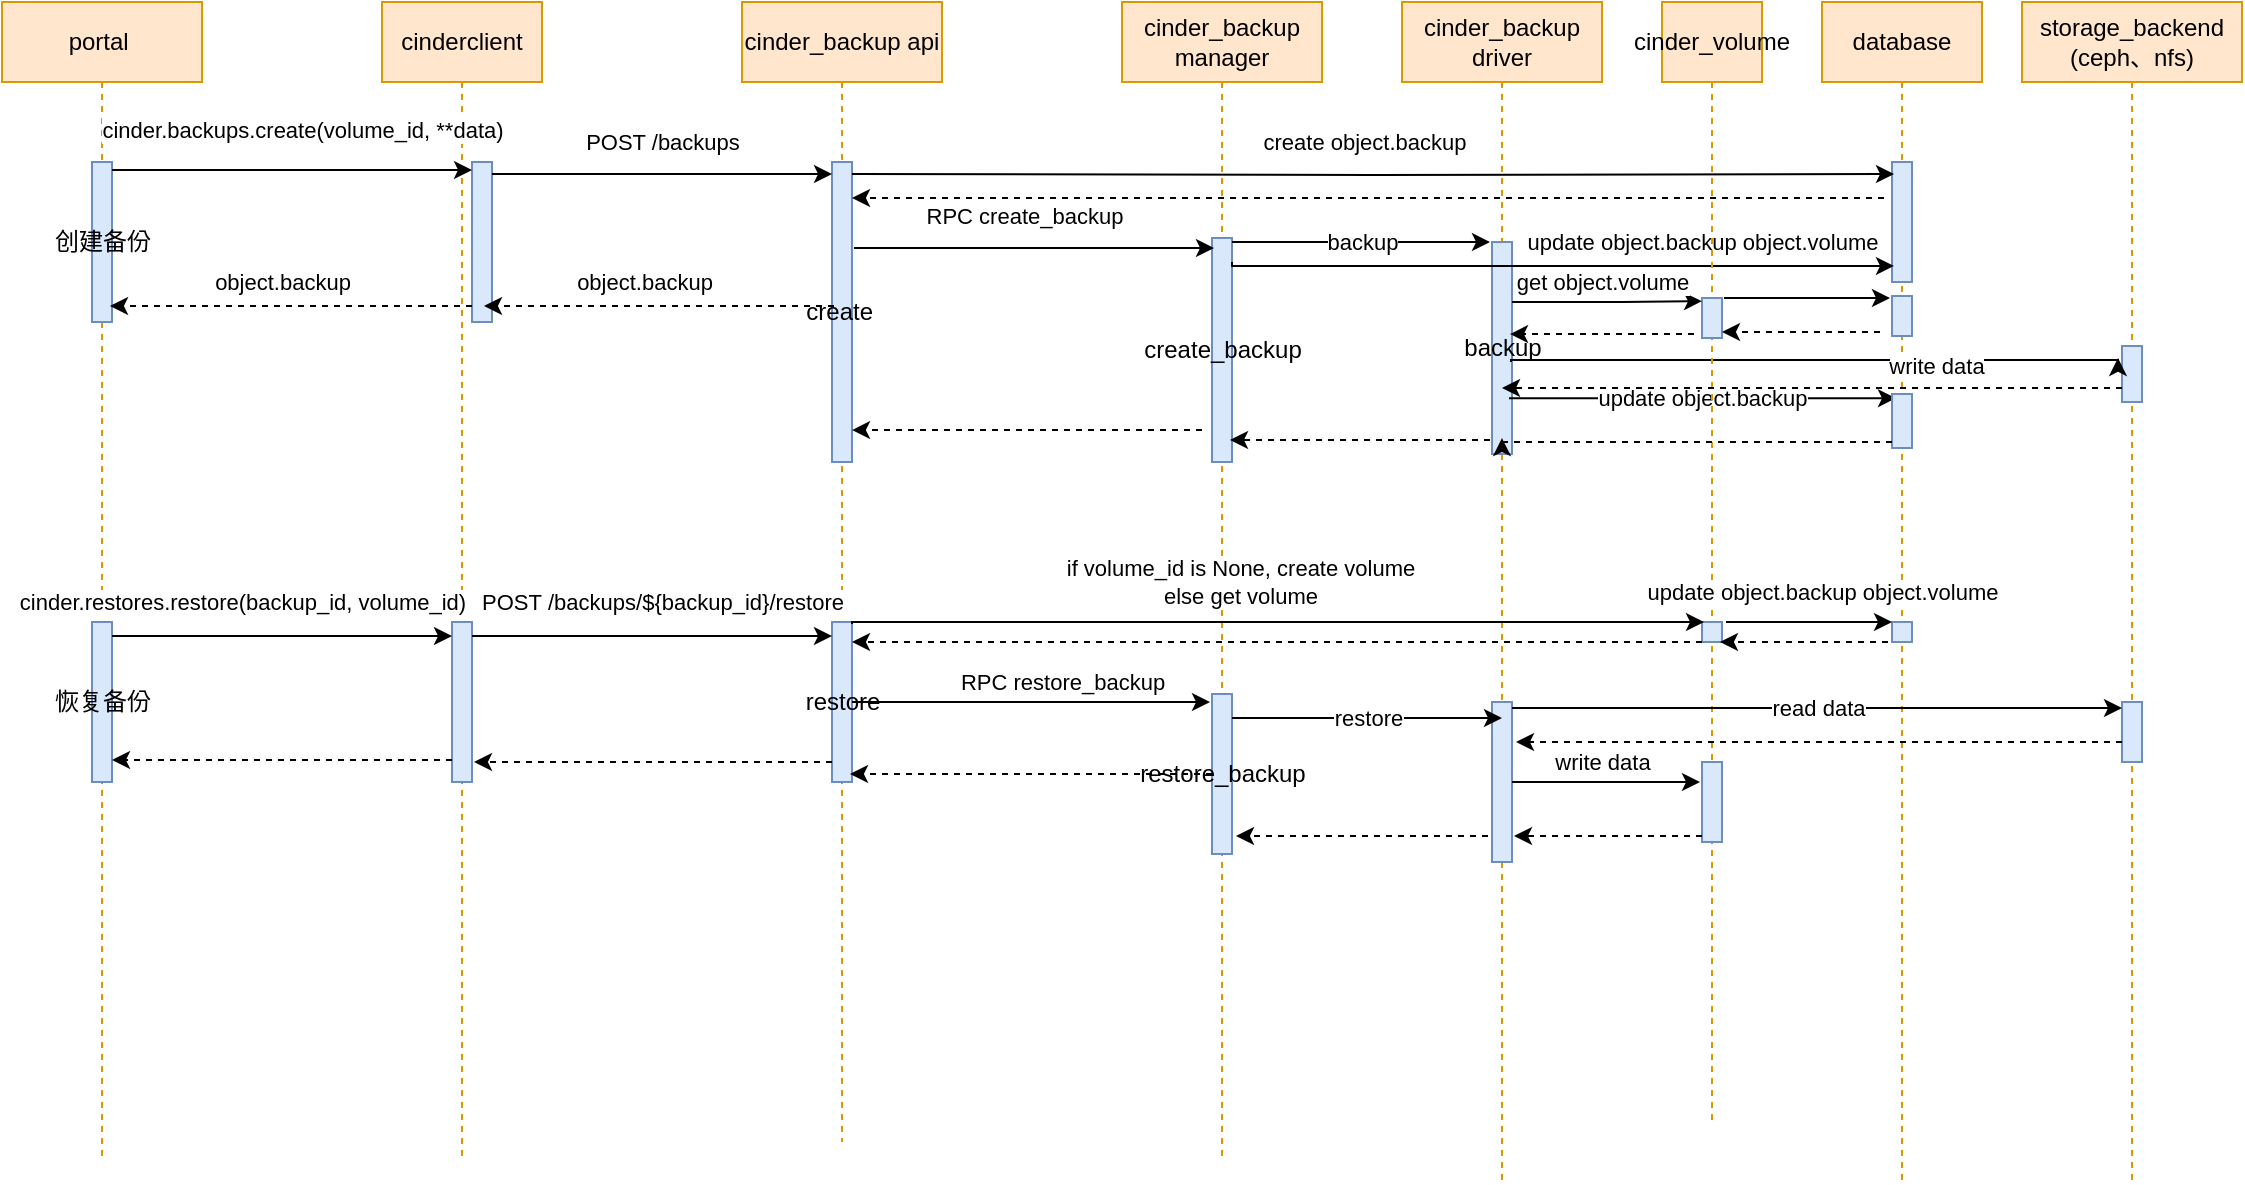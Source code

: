 <mxfile version="20.1.1" type="github">
  <diagram id="5ps31W_fSeImCxD2thCh" name="Page-1">
    <mxGraphModel dx="1360" dy="802" grid="1" gridSize="10" guides="1" tooltips="1" connect="1" arrows="1" fold="1" page="1" pageScale="1" pageWidth="827" pageHeight="1169" math="0" shadow="0">
      <root>
        <mxCell id="0" />
        <mxCell id="1" parent="0" />
        <mxCell id="HGHpCyZl_hRlV_seGQvt-1" value="cinder_backup api" style="shape=umlLifeline;perimeter=lifelinePerimeter;whiteSpace=wrap;html=1;container=1;collapsible=0;recursiveResize=0;outlineConnect=0;fillColor=#ffe6cc;strokeColor=#d79b00;" parent="1" vertex="1">
          <mxGeometry x="420" y="80" width="100" height="570" as="geometry" />
        </mxCell>
        <mxCell id="HGHpCyZl_hRlV_seGQvt-4" value="create&amp;nbsp;" style="html=1;points=[];perimeter=orthogonalPerimeter;fillColor=#dae8fc;strokeColor=#6c8ebf;" parent="HGHpCyZl_hRlV_seGQvt-1" vertex="1">
          <mxGeometry x="45" y="80" width="10" height="150" as="geometry" />
        </mxCell>
        <mxCell id="HGHpCyZl_hRlV_seGQvt-47" value="restore" style="html=1;points=[];perimeter=orthogonalPerimeter;fillColor=#dae8fc;strokeColor=#6c8ebf;" parent="HGHpCyZl_hRlV_seGQvt-1" vertex="1">
          <mxGeometry x="45" y="310" width="10" height="80" as="geometry" />
        </mxCell>
        <mxCell id="HGHpCyZl_hRlV_seGQvt-2" value="cinder_backup manager" style="shape=umlLifeline;perimeter=lifelinePerimeter;whiteSpace=wrap;html=1;container=1;collapsible=0;recursiveResize=0;outlineConnect=0;fillColor=#ffe6cc;strokeColor=#d79b00;" parent="1" vertex="1">
          <mxGeometry x="610" y="80" width="100" height="580" as="geometry" />
        </mxCell>
        <mxCell id="HGHpCyZl_hRlV_seGQvt-5" value="create_backup" style="html=1;points=[];perimeter=orthogonalPerimeter;fillColor=#dae8fc;strokeColor=#6c8ebf;" parent="HGHpCyZl_hRlV_seGQvt-2" vertex="1">
          <mxGeometry x="45" y="118" width="10" height="112" as="geometry" />
        </mxCell>
        <mxCell id="HGHpCyZl_hRlV_seGQvt-48" value="restore_backup" style="html=1;points=[];perimeter=orthogonalPerimeter;fillColor=#dae8fc;strokeColor=#6c8ebf;" parent="HGHpCyZl_hRlV_seGQvt-2" vertex="1">
          <mxGeometry x="45" y="346" width="10" height="80" as="geometry" />
        </mxCell>
        <mxCell id="HGHpCyZl_hRlV_seGQvt-3" value="portal&amp;nbsp;" style="shape=umlLifeline;perimeter=lifelinePerimeter;whiteSpace=wrap;html=1;container=1;collapsible=0;recursiveResize=0;outlineConnect=0;fillColor=#ffe6cc;strokeColor=#d79b00;" parent="1" vertex="1">
          <mxGeometry x="50" y="80" width="100" height="580" as="geometry" />
        </mxCell>
        <mxCell id="HGHpCyZl_hRlV_seGQvt-10" value="创建备份" style="html=1;points=[];perimeter=orthogonalPerimeter;fillColor=#dae8fc;strokeColor=#6c8ebf;" parent="HGHpCyZl_hRlV_seGQvt-3" vertex="1">
          <mxGeometry x="45" y="80" width="10" height="80" as="geometry" />
        </mxCell>
        <mxCell id="HGHpCyZl_hRlV_seGQvt-43" value="恢复备份" style="html=1;points=[];perimeter=orthogonalPerimeter;fillColor=#dae8fc;strokeColor=#6c8ebf;" parent="HGHpCyZl_hRlV_seGQvt-3" vertex="1">
          <mxGeometry x="45" y="310" width="10" height="80" as="geometry" />
        </mxCell>
        <mxCell id="HGHpCyZl_hRlV_seGQvt-9" value="RPC create_backup" style="edgeStyle=orthogonalEdgeStyle;rounded=0;orthogonalLoop=1;jettySize=auto;html=1;" parent="1" edge="1">
          <mxGeometry x="-0.056" y="16" relative="1" as="geometry">
            <mxPoint x="476" y="203" as="sourcePoint" />
            <mxPoint x="656" y="203" as="targetPoint" />
            <mxPoint as="offset" />
          </mxGeometry>
        </mxCell>
        <mxCell id="HGHpCyZl_hRlV_seGQvt-12" value="cinderclient" style="shape=umlLifeline;perimeter=lifelinePerimeter;whiteSpace=wrap;html=1;container=1;collapsible=0;recursiveResize=0;outlineConnect=0;fillColor=#ffe6cc;strokeColor=#d79b00;" parent="1" vertex="1">
          <mxGeometry x="240" y="80" width="80" height="580" as="geometry" />
        </mxCell>
        <mxCell id="HGHpCyZl_hRlV_seGQvt-13" value="" style="html=1;points=[];perimeter=orthogonalPerimeter;fillColor=#dae8fc;strokeColor=#6c8ebf;" parent="HGHpCyZl_hRlV_seGQvt-12" vertex="1">
          <mxGeometry x="45" y="80" width="10" height="80" as="geometry" />
        </mxCell>
        <mxCell id="HGHpCyZl_hRlV_seGQvt-46" value="" style="html=1;points=[];perimeter=orthogonalPerimeter;fillColor=#dae8fc;strokeColor=#6c8ebf;" parent="HGHpCyZl_hRlV_seGQvt-12" vertex="1">
          <mxGeometry x="35" y="310" width="10" height="80" as="geometry" />
        </mxCell>
        <mxCell id="HGHpCyZl_hRlV_seGQvt-14" value="&lt;br&gt;" style="edgeStyle=orthogonalEdgeStyle;rounded=0;orthogonalLoop=1;jettySize=auto;html=1;" parent="1" edge="1">
          <mxGeometry relative="1" as="geometry">
            <mxPoint x="105" y="164" as="sourcePoint" />
            <mxPoint x="285" y="164" as="targetPoint" />
          </mxGeometry>
        </mxCell>
        <mxCell id="HGHpCyZl_hRlV_seGQvt-15" value="cinder.backups.create(volume_id, **data)" style="edgeLabel;html=1;align=center;verticalAlign=middle;resizable=0;points=[];" parent="HGHpCyZl_hRlV_seGQvt-14" vertex="1" connectable="0">
          <mxGeometry x="0.311" y="1" relative="1" as="geometry">
            <mxPoint x="-23" y="-19" as="offset" />
          </mxGeometry>
        </mxCell>
        <mxCell id="HGHpCyZl_hRlV_seGQvt-18" value="POST /backups&lt;br&gt;" style="edgeStyle=orthogonalEdgeStyle;rounded=0;orthogonalLoop=1;jettySize=auto;html=1;" parent="1" edge="1">
          <mxGeometry y="16" relative="1" as="geometry">
            <mxPoint x="295" y="166" as="sourcePoint" />
            <mxPoint x="465" y="166" as="targetPoint" />
            <mxPoint as="offset" />
          </mxGeometry>
        </mxCell>
        <mxCell id="HGHpCyZl_hRlV_seGQvt-19" style="edgeStyle=orthogonalEdgeStyle;rounded=0;orthogonalLoop=1;jettySize=auto;html=1;entryX=0.5;entryY=0.5;entryDx=0;entryDy=0;entryPerimeter=0;dashed=1;" parent="1" edge="1">
          <mxGeometry relative="1" as="geometry">
            <mxPoint x="466" y="232" as="sourcePoint" />
            <mxPoint x="291" y="232" as="targetPoint" />
          </mxGeometry>
        </mxCell>
        <mxCell id="HGHpCyZl_hRlV_seGQvt-21" value="object.backup" style="edgeLabel;html=1;align=center;verticalAlign=middle;resizable=0;points=[];" parent="HGHpCyZl_hRlV_seGQvt-19" vertex="1" connectable="0">
          <mxGeometry x="0.314" y="-2" relative="1" as="geometry">
            <mxPoint x="20" y="-10" as="offset" />
          </mxGeometry>
        </mxCell>
        <mxCell id="HGHpCyZl_hRlV_seGQvt-20" style="edgeStyle=orthogonalEdgeStyle;rounded=0;orthogonalLoop=1;jettySize=auto;html=1;entryX=0.9;entryY=0.5;entryDx=0;entryDy=0;entryPerimeter=0;dashed=1;" parent="1" edge="1">
          <mxGeometry relative="1" as="geometry">
            <mxPoint x="285" y="232" as="sourcePoint" />
            <mxPoint x="104" y="232" as="targetPoint" />
          </mxGeometry>
        </mxCell>
        <mxCell id="HGHpCyZl_hRlV_seGQvt-24" value="object.backup" style="edgeLabel;html=1;align=center;verticalAlign=middle;resizable=0;points=[];" parent="HGHpCyZl_hRlV_seGQvt-20" vertex="1" connectable="0">
          <mxGeometry x="0.227" relative="1" as="geometry">
            <mxPoint x="16" y="-12" as="offset" />
          </mxGeometry>
        </mxCell>
        <mxCell id="HGHpCyZl_hRlV_seGQvt-22" value="cinder_backup driver" style="shape=umlLifeline;perimeter=lifelinePerimeter;whiteSpace=wrap;html=1;container=1;collapsible=0;recursiveResize=0;outlineConnect=0;fillColor=#ffe6cc;strokeColor=#d79b00;" parent="1" vertex="1">
          <mxGeometry x="750" y="80" width="100" height="590" as="geometry" />
        </mxCell>
        <mxCell id="HGHpCyZl_hRlV_seGQvt-23" value="backup" style="html=1;points=[];perimeter=orthogonalPerimeter;fillColor=#dae8fc;strokeColor=#6c8ebf;" parent="HGHpCyZl_hRlV_seGQvt-22" vertex="1">
          <mxGeometry x="45" y="120" width="10" height="106" as="geometry" />
        </mxCell>
        <mxCell id="HGHpCyZl_hRlV_seGQvt-78" value="" style="html=1;points=[];perimeter=orthogonalPerimeter;fillColor=#dae8fc;strokeColor=#6c8ebf;" parent="HGHpCyZl_hRlV_seGQvt-22" vertex="1">
          <mxGeometry x="45" y="350" width="10" height="80" as="geometry" />
        </mxCell>
        <mxCell id="HGHpCyZl_hRlV_seGQvt-26" value="backup" style="edgeStyle=orthogonalEdgeStyle;rounded=0;orthogonalLoop=1;jettySize=auto;html=1;entryX=-0.1;entryY=0.488;entryDx=0;entryDy=0;entryPerimeter=0;" parent="1" edge="1">
          <mxGeometry relative="1" as="geometry">
            <mxPoint x="665" y="200.04" as="sourcePoint" />
            <mxPoint x="794" y="200.04" as="targetPoint" />
          </mxGeometry>
        </mxCell>
        <mxCell id="HGHpCyZl_hRlV_seGQvt-28" value="database" style="shape=umlLifeline;perimeter=lifelinePerimeter;whiteSpace=wrap;html=1;container=1;collapsible=0;recursiveResize=0;outlineConnect=0;fillColor=#ffe6cc;strokeColor=#d79b00;" parent="1" vertex="1">
          <mxGeometry x="960" y="80" width="80" height="590" as="geometry" />
        </mxCell>
        <mxCell id="HGHpCyZl_hRlV_seGQvt-30" value="" style="html=1;points=[];perimeter=orthogonalPerimeter;fillColor=#dae8fc;strokeColor=#6c8ebf;" parent="HGHpCyZl_hRlV_seGQvt-28" vertex="1">
          <mxGeometry x="35" y="80" width="10" height="60" as="geometry" />
        </mxCell>
        <mxCell id="HGHpCyZl_hRlV_seGQvt-34" value="update object.backup" style="edgeStyle=orthogonalEdgeStyle;rounded=0;orthogonalLoop=1;jettySize=auto;html=1;entryX=0;entryY=0.393;entryDx=0;entryDy=0;entryPerimeter=0;" parent="HGHpCyZl_hRlV_seGQvt-28" edge="1">
          <mxGeometry relative="1" as="geometry">
            <mxPoint x="-156.5" y="198.11" as="sourcePoint" />
            <mxPoint x="37" y="198.11" as="targetPoint" />
            <Array as="points">
              <mxPoint x="-126" y="198" />
              <mxPoint x="-126" y="198" />
            </Array>
          </mxGeometry>
        </mxCell>
        <mxCell id="HGHpCyZl_hRlV_seGQvt-41" value="" style="html=1;points=[];perimeter=orthogonalPerimeter;fillColor=#dae8fc;strokeColor=#6c8ebf;" parent="HGHpCyZl_hRlV_seGQvt-28" vertex="1">
          <mxGeometry x="35" y="196" width="10" height="27" as="geometry" />
        </mxCell>
        <mxCell id="HGHpCyZl_hRlV_seGQvt-53" value="" style="html=1;points=[];perimeter=orthogonalPerimeter;fillColor=#dae8fc;strokeColor=#6c8ebf;" parent="HGHpCyZl_hRlV_seGQvt-28" vertex="1">
          <mxGeometry x="35" y="310" width="10" height="10" as="geometry" />
        </mxCell>
        <mxCell id="HGHpCyZl_hRlV_seGQvt-58" value="" style="html=1;points=[];perimeter=orthogonalPerimeter;fillColor=#dae8fc;strokeColor=#6c8ebf;" parent="HGHpCyZl_hRlV_seGQvt-28" vertex="1">
          <mxGeometry x="35" y="147" width="10" height="20" as="geometry" />
        </mxCell>
        <mxCell id="HGHpCyZl_hRlV_seGQvt-31" value="create object.backup" style="edgeStyle=orthogonalEdgeStyle;rounded=0;orthogonalLoop=1;jettySize=auto;html=1;entryX=0.1;entryY=0.1;entryDx=0;entryDy=0;entryPerimeter=0;" parent="1" target="HGHpCyZl_hRlV_seGQvt-30" edge="1">
          <mxGeometry x="-0.021" y="16" relative="1" as="geometry">
            <mxPoint x="475" y="166.04" as="sourcePoint" />
            <mxPoint x="950" y="166.04" as="targetPoint" />
            <mxPoint as="offset" />
          </mxGeometry>
        </mxCell>
        <mxCell id="HGHpCyZl_hRlV_seGQvt-33" value="update object.backup object.volume" style="edgeStyle=orthogonalEdgeStyle;rounded=0;orthogonalLoop=1;jettySize=auto;html=1;entryX=0.1;entryY=0.733;entryDx=0;entryDy=0;entryPerimeter=0;" parent="1" edge="1">
          <mxGeometry x="0.423" y="12" relative="1" as="geometry">
            <mxPoint x="665" y="210.03" as="sourcePoint" />
            <mxPoint x="996" y="211.98" as="targetPoint" />
            <Array as="points">
              <mxPoint x="665" y="212" />
            </Array>
            <mxPoint as="offset" />
          </mxGeometry>
        </mxCell>
        <mxCell id="HGHpCyZl_hRlV_seGQvt-35" value="storage_backend&lt;br&gt;(ceph、nfs)" style="shape=umlLifeline;perimeter=lifelinePerimeter;whiteSpace=wrap;html=1;container=1;collapsible=0;recursiveResize=0;outlineConnect=0;fillColor=#ffe6cc;strokeColor=#d79b00;" parent="1" vertex="1">
          <mxGeometry x="1060" y="80" width="110" height="590" as="geometry" />
        </mxCell>
        <mxCell id="HGHpCyZl_hRlV_seGQvt-38" value="" style="html=1;points=[];perimeter=orthogonalPerimeter;fillColor=#dae8fc;strokeColor=#6c8ebf;" parent="HGHpCyZl_hRlV_seGQvt-35" vertex="1">
          <mxGeometry x="50" y="172" width="10" height="28" as="geometry" />
        </mxCell>
        <mxCell id="HGHpCyZl_hRlV_seGQvt-52" value="" style="html=1;points=[];perimeter=orthogonalPerimeter;fillColor=#dae8fc;strokeColor=#6c8ebf;" parent="HGHpCyZl_hRlV_seGQvt-35" vertex="1">
          <mxGeometry x="50" y="350" width="10" height="30" as="geometry" />
        </mxCell>
        <mxCell id="HGHpCyZl_hRlV_seGQvt-40" value="write data" style="edgeStyle=orthogonalEdgeStyle;rounded=0;orthogonalLoop=1;jettySize=auto;html=1;entryX=-0.2;entryY=0.214;entryDx=0;entryDy=0;entryPerimeter=0;" parent="HGHpCyZl_hRlV_seGQvt-35" target="HGHpCyZl_hRlV_seGQvt-38" edge="1">
          <mxGeometry x="0.389" y="-3" relative="1" as="geometry">
            <mxPoint x="-255.5" y="180" as="sourcePoint" />
            <mxPoint x="40" y="172" as="targetPoint" />
            <Array as="points">
              <mxPoint x="-255" y="179" />
            </Array>
            <mxPoint x="1" as="offset" />
          </mxGeometry>
        </mxCell>
        <mxCell id="HGHpCyZl_hRlV_seGQvt-49" value="cinder.restores.restore(backup_id, volume_id)" style="edgeStyle=orthogonalEdgeStyle;rounded=0;orthogonalLoop=1;jettySize=auto;html=1;" parent="1" edge="1">
          <mxGeometry x="-0.235" y="17" relative="1" as="geometry">
            <mxPoint x="105" y="397" as="sourcePoint" />
            <mxPoint x="275" y="397" as="targetPoint" />
            <mxPoint as="offset" />
          </mxGeometry>
        </mxCell>
        <mxCell id="HGHpCyZl_hRlV_seGQvt-50" value="POST&amp;nbsp;/backups/${backup_id}/restore" style="edgeStyle=orthogonalEdgeStyle;rounded=0;orthogonalLoop=1;jettySize=auto;html=1;" parent="1" edge="1">
          <mxGeometry x="0.056" y="17" relative="1" as="geometry">
            <mxPoint x="285" y="397" as="sourcePoint" />
            <mxPoint x="465" y="397" as="targetPoint" />
            <mxPoint as="offset" />
          </mxGeometry>
        </mxCell>
        <mxCell id="HGHpCyZl_hRlV_seGQvt-54" value="cinder_volume" style="shape=umlLifeline;perimeter=lifelinePerimeter;whiteSpace=wrap;html=1;container=1;collapsible=0;recursiveResize=0;outlineConnect=0;fillColor=#ffe6cc;strokeColor=#d79b00;" parent="1" vertex="1">
          <mxGeometry x="880" y="80" width="50" height="560" as="geometry" />
        </mxCell>
        <mxCell id="HGHpCyZl_hRlV_seGQvt-55" value="" style="html=1;points=[];perimeter=orthogonalPerimeter;fillColor=#dae8fc;strokeColor=#6c8ebf;" parent="HGHpCyZl_hRlV_seGQvt-54" vertex="1">
          <mxGeometry x="20" y="148" width="10" height="20" as="geometry" />
        </mxCell>
        <mxCell id="HGHpCyZl_hRlV_seGQvt-69" value="" style="html=1;points=[];perimeter=orthogonalPerimeter;fillColor=#dae8fc;strokeColor=#6c8ebf;" parent="HGHpCyZl_hRlV_seGQvt-54" vertex="1">
          <mxGeometry x="20" y="310" width="10" height="10" as="geometry" />
        </mxCell>
        <mxCell id="HGHpCyZl_hRlV_seGQvt-84" value="" style="html=1;points=[];perimeter=orthogonalPerimeter;fillColor=#dae8fc;strokeColor=#6c8ebf;" parent="HGHpCyZl_hRlV_seGQvt-54" vertex="1">
          <mxGeometry x="20" y="380" width="10" height="40" as="geometry" />
        </mxCell>
        <mxCell id="HGHpCyZl_hRlV_seGQvt-56" value="get object.volume" style="edgeStyle=orthogonalEdgeStyle;rounded=0;orthogonalLoop=1;jettySize=auto;html=1;entryX=0;entryY=0.633;entryDx=0;entryDy=0;entryPerimeter=0;" parent="1" edge="1">
          <mxGeometry x="-0.052" y="10" relative="1" as="geometry">
            <mxPoint x="805" y="230" as="sourcePoint" />
            <mxPoint x="900" y="229.586" as="targetPoint" />
            <Array as="points">
              <mxPoint x="860" y="230" />
              <mxPoint x="860" y="230" />
            </Array>
            <mxPoint as="offset" />
          </mxGeometry>
        </mxCell>
        <mxCell id="HGHpCyZl_hRlV_seGQvt-57" style="edgeStyle=orthogonalEdgeStyle;rounded=0;orthogonalLoop=1;jettySize=auto;html=1;entryX=1.3;entryY=0.263;entryDx=0;entryDy=0;entryPerimeter=0;dashed=1;" parent="1" edge="1">
          <mxGeometry relative="1" as="geometry">
            <mxPoint x="896" y="246" as="sourcePoint" />
            <mxPoint x="804" y="246.04" as="targetPoint" />
            <Array as="points">
              <mxPoint x="866" y="246" />
              <mxPoint x="866" y="246" />
            </Array>
          </mxGeometry>
        </mxCell>
        <mxCell id="HGHpCyZl_hRlV_seGQvt-59" style="edgeStyle=orthogonalEdgeStyle;rounded=0;orthogonalLoop=1;jettySize=auto;html=1;entryX=-0.2;entryY=0.375;entryDx=0;entryDy=0;entryPerimeter=0;" parent="1" edge="1">
          <mxGeometry relative="1" as="geometry">
            <mxPoint x="911" y="228" as="sourcePoint" />
            <mxPoint x="994" y="228" as="targetPoint" />
          </mxGeometry>
        </mxCell>
        <mxCell id="HGHpCyZl_hRlV_seGQvt-60" style="edgeStyle=orthogonalEdgeStyle;rounded=0;orthogonalLoop=1;jettySize=auto;html=1;entryX=1.4;entryY=0.2;entryDx=0;entryDy=0;entryPerimeter=0;dashed=1;" parent="1" edge="1">
          <mxGeometry relative="1" as="geometry">
            <mxPoint x="991" y="178" as="sourcePoint" />
            <mxPoint x="475" y="178" as="targetPoint" />
          </mxGeometry>
        </mxCell>
        <mxCell id="HGHpCyZl_hRlV_seGQvt-62" style="edgeStyle=orthogonalEdgeStyle;rounded=0;orthogonalLoop=1;jettySize=auto;html=1;entryX=1.6;entryY=0.6;entryDx=0;entryDy=0;entryPerimeter=0;dashed=1;" parent="1" edge="1">
          <mxGeometry relative="1" as="geometry">
            <mxPoint x="989" y="245" as="sourcePoint" />
            <mxPoint x="910" y="245" as="targetPoint" />
          </mxGeometry>
        </mxCell>
        <mxCell id="HGHpCyZl_hRlV_seGQvt-63" style="edgeStyle=orthogonalEdgeStyle;rounded=0;orthogonalLoop=1;jettySize=auto;html=1;entryX=1.5;entryY=0.627;entryDx=0;entryDy=0;entryPerimeter=0;dashed=1;" parent="1" edge="1">
          <mxGeometry relative="1" as="geometry">
            <mxPoint x="650" y="294" as="sourcePoint" />
            <mxPoint x="475" y="294.05" as="targetPoint" />
            <Array as="points">
              <mxPoint x="585" y="294" />
              <mxPoint x="585" y="294" />
            </Array>
          </mxGeometry>
        </mxCell>
        <mxCell id="HGHpCyZl_hRlV_seGQvt-64" style="edgeStyle=orthogonalEdgeStyle;rounded=0;orthogonalLoop=1;jettySize=auto;html=1;dashed=1;" parent="1" edge="1">
          <mxGeometry relative="1" as="geometry">
            <mxPoint x="794" y="299" as="sourcePoint" />
            <mxPoint x="664" y="299" as="targetPoint" />
            <Array as="points">
              <mxPoint x="759" y="299" />
              <mxPoint x="759" y="299" />
            </Array>
          </mxGeometry>
        </mxCell>
        <mxCell id="HGHpCyZl_hRlV_seGQvt-66" style="edgeStyle=orthogonalEdgeStyle;rounded=0;orthogonalLoop=1;jettySize=auto;html=1;dashed=1;" parent="1" edge="1">
          <mxGeometry relative="1" as="geometry">
            <mxPoint x="1110" y="273" as="sourcePoint" />
            <mxPoint x="800" y="273" as="targetPoint" />
          </mxGeometry>
        </mxCell>
        <mxCell id="HGHpCyZl_hRlV_seGQvt-68" style="edgeStyle=orthogonalEdgeStyle;rounded=0;orthogonalLoop=1;jettySize=auto;html=1;entryX=0.5;entryY=0.925;entryDx=0;entryDy=0;entryPerimeter=0;dashed=1;" parent="1" source="HGHpCyZl_hRlV_seGQvt-41" target="HGHpCyZl_hRlV_seGQvt-23" edge="1">
          <mxGeometry relative="1" as="geometry">
            <Array as="points">
              <mxPoint x="970" y="300" />
              <mxPoint x="970" y="300" />
            </Array>
          </mxGeometry>
        </mxCell>
        <mxCell id="HGHpCyZl_hRlV_seGQvt-70" style="edgeStyle=orthogonalEdgeStyle;rounded=0;orthogonalLoop=1;jettySize=auto;html=1;entryX=0.1;entryY=0.3;entryDx=0;entryDy=0;entryPerimeter=0;" parent="1" edge="1">
          <mxGeometry relative="1" as="geometry">
            <mxPoint x="475" y="391" as="sourcePoint" />
            <mxPoint x="901" y="390" as="targetPoint" />
            <Array as="points">
              <mxPoint x="475" y="390" />
            </Array>
          </mxGeometry>
        </mxCell>
        <mxCell id="HGHpCyZl_hRlV_seGQvt-71" value="if volume_id is None, create volume&lt;br&gt;else get volume" style="edgeLabel;html=1;align=center;verticalAlign=middle;resizable=0;points=[];" parent="HGHpCyZl_hRlV_seGQvt-70" vertex="1" connectable="0">
          <mxGeometry x="-0.33" relative="1" as="geometry">
            <mxPoint x="52" y="-20" as="offset" />
          </mxGeometry>
        </mxCell>
        <mxCell id="HGHpCyZl_hRlV_seGQvt-72" style="edgeStyle=orthogonalEdgeStyle;rounded=0;orthogonalLoop=1;jettySize=auto;html=1;dashed=1;" parent="1" source="HGHpCyZl_hRlV_seGQvt-69" edge="1">
          <mxGeometry relative="1" as="geometry">
            <mxPoint x="475" y="400" as="targetPoint" />
            <Array as="points">
              <mxPoint x="475" y="400" />
            </Array>
          </mxGeometry>
        </mxCell>
        <mxCell id="HGHpCyZl_hRlV_seGQvt-73" value="RPC restore_backup" style="edgeStyle=orthogonalEdgeStyle;rounded=0;orthogonalLoop=1;jettySize=auto;html=1;" parent="1" source="HGHpCyZl_hRlV_seGQvt-47" edge="1">
          <mxGeometry x="0.173" y="10" relative="1" as="geometry">
            <mxPoint x="654" y="430" as="targetPoint" />
            <Array as="points">
              <mxPoint x="654" y="430" />
            </Array>
            <mxPoint as="offset" />
          </mxGeometry>
        </mxCell>
        <mxCell id="HGHpCyZl_hRlV_seGQvt-75" style="edgeStyle=orthogonalEdgeStyle;rounded=0;orthogonalLoop=1;jettySize=auto;html=1;entryX=0.9;entryY=0.95;entryDx=0;entryDy=0;entryPerimeter=0;dashed=1;" parent="1" source="HGHpCyZl_hRlV_seGQvt-48" target="HGHpCyZl_hRlV_seGQvt-47" edge="1">
          <mxGeometry relative="1" as="geometry" />
        </mxCell>
        <mxCell id="HGHpCyZl_hRlV_seGQvt-76" style="edgeStyle=orthogonalEdgeStyle;rounded=0;orthogonalLoop=1;jettySize=auto;html=1;entryX=1.1;entryY=0.875;entryDx=0;entryDy=0;entryPerimeter=0;dashed=1;" parent="1" source="HGHpCyZl_hRlV_seGQvt-47" target="HGHpCyZl_hRlV_seGQvt-46" edge="1">
          <mxGeometry relative="1" as="geometry">
            <Array as="points">
              <mxPoint x="430" y="460" />
              <mxPoint x="430" y="460" />
            </Array>
          </mxGeometry>
        </mxCell>
        <mxCell id="HGHpCyZl_hRlV_seGQvt-77" style="edgeStyle=orthogonalEdgeStyle;rounded=0;orthogonalLoop=1;jettySize=auto;html=1;dashed=1;" parent="1" edge="1">
          <mxGeometry relative="1" as="geometry">
            <mxPoint x="275" y="459" as="sourcePoint" />
            <mxPoint x="105" y="459" as="targetPoint" />
          </mxGeometry>
        </mxCell>
        <mxCell id="HGHpCyZl_hRlV_seGQvt-79" style="edgeStyle=orthogonalEdgeStyle;rounded=0;orthogonalLoop=1;jettySize=auto;html=1;entryX=-0.2;entryY=0.188;entryDx=0;entryDy=0;entryPerimeter=0;" parent="1" edge="1">
          <mxGeometry relative="1" as="geometry">
            <mxPoint x="912" y="390.0" as="sourcePoint" />
            <mxPoint x="995" y="390.0" as="targetPoint" />
          </mxGeometry>
        </mxCell>
        <mxCell id="HGHpCyZl_hRlV_seGQvt-81" value="update object.backup object.volume" style="edgeLabel;html=1;align=center;verticalAlign=middle;resizable=0;points=[];" parent="HGHpCyZl_hRlV_seGQvt-79" vertex="1" connectable="0">
          <mxGeometry x="-0.253" y="-1" relative="1" as="geometry">
            <mxPoint x="17" y="-16" as="offset" />
          </mxGeometry>
        </mxCell>
        <mxCell id="HGHpCyZl_hRlV_seGQvt-80" style="edgeStyle=orthogonalEdgeStyle;rounded=0;orthogonalLoop=1;jettySize=auto;html=1;entryX=1.1;entryY=1.3;entryDx=0;entryDy=0;entryPerimeter=0;dashed=1;" parent="1" edge="1">
          <mxGeometry relative="1" as="geometry">
            <mxPoint x="993" y="400" as="sourcePoint" />
            <mxPoint x="909" y="400" as="targetPoint" />
            <Array as="points">
              <mxPoint x="978" y="400" />
              <mxPoint x="978" y="400" />
            </Array>
          </mxGeometry>
        </mxCell>
        <mxCell id="HGHpCyZl_hRlV_seGQvt-86" style="edgeStyle=orthogonalEdgeStyle;rounded=0;orthogonalLoop=1;jettySize=auto;html=1;" parent="1" source="HGHpCyZl_hRlV_seGQvt-78" edge="1">
          <mxGeometry relative="1" as="geometry">
            <mxPoint x="899" y="470" as="targetPoint" />
            <Array as="points">
              <mxPoint x="899" y="470" />
            </Array>
          </mxGeometry>
        </mxCell>
        <mxCell id="HGHpCyZl_hRlV_seGQvt-87" value="write data" style="edgeLabel;html=1;align=center;verticalAlign=middle;resizable=0;points=[];" parent="HGHpCyZl_hRlV_seGQvt-86" vertex="1" connectable="0">
          <mxGeometry x="-0.253" y="1" relative="1" as="geometry">
            <mxPoint x="10" y="-9" as="offset" />
          </mxGeometry>
        </mxCell>
        <mxCell id="HGHpCyZl_hRlV_seGQvt-88" value="restore" style="edgeStyle=orthogonalEdgeStyle;rounded=0;orthogonalLoop=1;jettySize=auto;html=1;entryX=0.5;entryY=0.45;entryDx=0;entryDy=0;entryPerimeter=0;" parent="1" edge="1">
          <mxGeometry relative="1" as="geometry">
            <mxPoint x="665" y="438" as="sourcePoint" />
            <mxPoint x="800" y="438" as="targetPoint" />
          </mxGeometry>
        </mxCell>
        <mxCell id="HGHpCyZl_hRlV_seGQvt-89" style="edgeStyle=orthogonalEdgeStyle;rounded=0;orthogonalLoop=1;jettySize=auto;html=1;entryX=1.4;entryY=0.75;entryDx=0;entryDy=0;entryPerimeter=0;dashed=1;" parent="1" edge="1">
          <mxGeometry relative="1" as="geometry">
            <mxPoint x="793" y="497" as="sourcePoint" />
            <mxPoint x="667" y="497" as="targetPoint" />
            <Array as="points">
              <mxPoint x="748" y="497" />
              <mxPoint x="748" y="497" />
            </Array>
          </mxGeometry>
        </mxCell>
        <mxCell id="HGHpCyZl_hRlV_seGQvt-90" style="edgeStyle=orthogonalEdgeStyle;rounded=0;orthogonalLoop=1;jettySize=auto;html=1;entryX=1.1;entryY=0.65;entryDx=0;entryDy=0;entryPerimeter=0;dashed=1;" parent="1" edge="1">
          <mxGeometry relative="1" as="geometry">
            <mxPoint x="900" y="497" as="sourcePoint" />
            <mxPoint x="806" y="497" as="targetPoint" />
            <Array as="points">
              <mxPoint x="880" y="497" />
              <mxPoint x="880" y="497" />
            </Array>
          </mxGeometry>
        </mxCell>
        <mxCell id="HGHpCyZl_hRlV_seGQvt-95" style="edgeStyle=orthogonalEdgeStyle;rounded=0;orthogonalLoop=1;jettySize=auto;html=1;entryX=1.2;entryY=0.25;entryDx=0;entryDy=0;entryPerimeter=0;dashed=1;" parent="1" source="HGHpCyZl_hRlV_seGQvt-52" target="HGHpCyZl_hRlV_seGQvt-78" edge="1">
          <mxGeometry relative="1" as="geometry">
            <Array as="points">
              <mxPoint x="1030" y="450" />
              <mxPoint x="1030" y="450" />
            </Array>
          </mxGeometry>
        </mxCell>
        <mxCell id="HGHpCyZl_hRlV_seGQvt-96" value="read data" style="edgeStyle=orthogonalEdgeStyle;rounded=0;orthogonalLoop=1;jettySize=auto;html=1;entryX=0;entryY=0.1;entryDx=0;entryDy=0;entryPerimeter=0;" parent="1" source="HGHpCyZl_hRlV_seGQvt-78" target="HGHpCyZl_hRlV_seGQvt-52" edge="1">
          <mxGeometry relative="1" as="geometry">
            <Array as="points">
              <mxPoint x="930" y="433" />
              <mxPoint x="930" y="433" />
            </Array>
          </mxGeometry>
        </mxCell>
      </root>
    </mxGraphModel>
  </diagram>
</mxfile>
